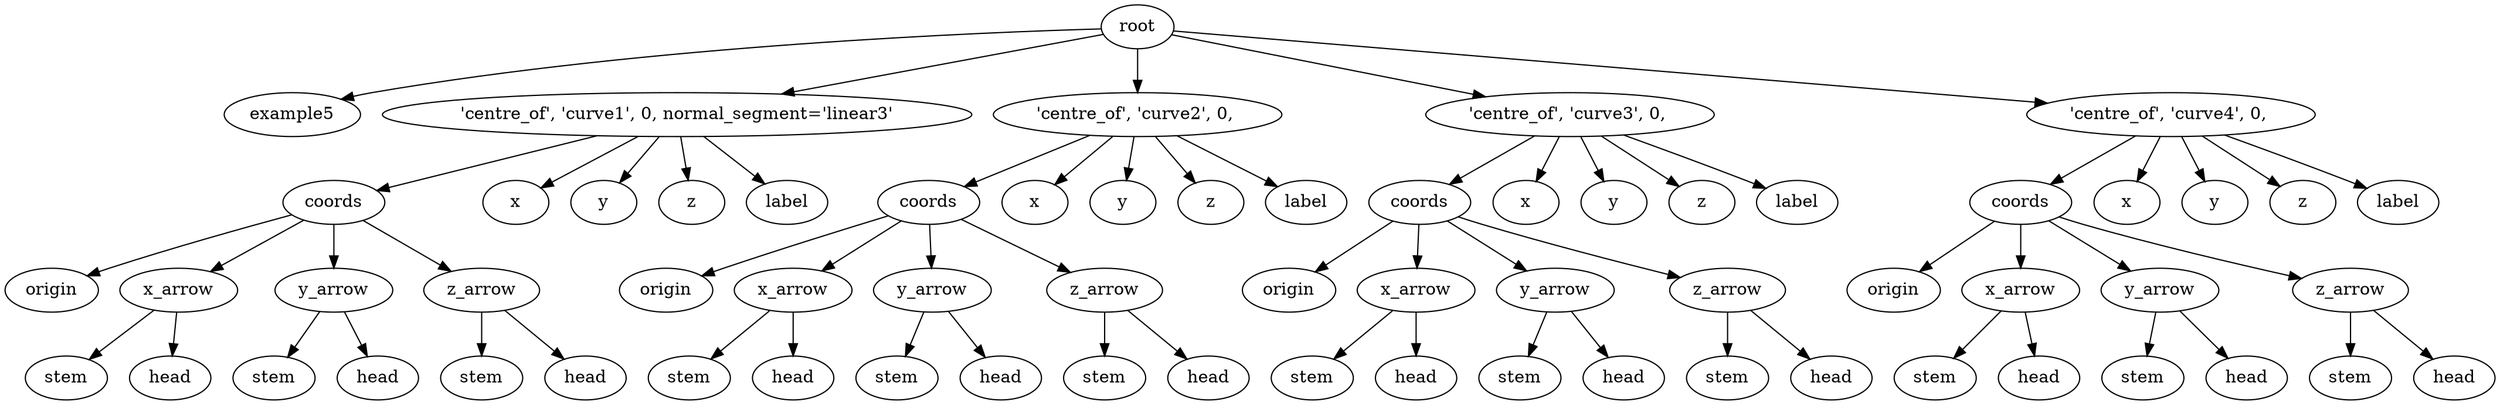 digraph example5 {
    root_633 [label="root"];
    example5_634 [label="example5"];
    635 [label="'centre_of',\ 'curve1',\ 0,\ normal_segment='linear3'"];
    coords_636 [label="coords"];
    origin_637 [label="origin"];
    x_arrow_638 [label="x_arrow"];
    stem_639 [label="stem"];
    head_640 [label="head"];
    y_arrow_641 [label="y_arrow"];
    stem_642 [label="stem"];
    head_643 [label="head"];
    z_arrow_644 [label="z_arrow"];
    stem_645 [label="stem"];
    head_646 [label="head"];
    x_647 [label="x"];
    y_648 [label="y"];
    z_649 [label="z"];
    label_650 [label="label"];
    651 [label="'centre_of',\ 'curve2',\ 0,\ "];
    coords_652 [label="coords"];
    origin_653 [label="origin"];
    x_arrow_654 [label="x_arrow"];
    stem_655 [label="stem"];
    head_656 [label="head"];
    y_arrow_657 [label="y_arrow"];
    stem_658 [label="stem"];
    head_659 [label="head"];
    z_arrow_660 [label="z_arrow"];
    stem_661 [label="stem"];
    head_662 [label="head"];
    x_663 [label="x"];
    y_664 [label="y"];
    z_665 [label="z"];
    label_666 [label="label"];
    667 [label="'centre_of',\ 'curve3',\ 0,\ "];
    coords_668 [label="coords"];
    origin_669 [label="origin"];
    x_arrow_670 [label="x_arrow"];
    stem_671 [label="stem"];
    head_672 [label="head"];
    y_arrow_673 [label="y_arrow"];
    stem_674 [label="stem"];
    head_675 [label="head"];
    z_arrow_676 [label="z_arrow"];
    stem_677 [label="stem"];
    head_678 [label="head"];
    x_679 [label="x"];
    y_680 [label="y"];
    z_681 [label="z"];
    label_682 [label="label"];
    683 [label="'centre_of',\ 'curve4',\ 0,\ "];
    coords_684 [label="coords"];
    origin_685 [label="origin"];
    x_arrow_686 [label="x_arrow"];
    stem_687 [label="stem"];
    head_688 [label="head"];
    y_arrow_689 [label="y_arrow"];
    stem_690 [label="stem"];
    head_691 [label="head"];
    z_arrow_692 [label="z_arrow"];
    stem_693 [label="stem"];
    head_694 [label="head"];
    x_695 [label="x"];
    y_696 [label="y"];
    z_697 [label="z"];
    label_698 [label="label"];
    root_633 -> example5_634;
    root_633 -> 635;
    635 -> coords_636;
    coords_636 -> origin_637;
    coords_636 -> x_arrow_638;
    x_arrow_638 -> stem_639;
    x_arrow_638 -> head_640;
    coords_636 -> y_arrow_641;
    y_arrow_641 -> stem_642;
    y_arrow_641 -> head_643;
    coords_636 -> z_arrow_644;
    z_arrow_644 -> stem_645;
    z_arrow_644 -> head_646;
    635 -> x_647;
    635 -> y_648;
    635 -> z_649;
    635 -> label_650;
    root_633 -> 651;
    651 -> coords_652;
    coords_652 -> origin_653;
    coords_652 -> x_arrow_654;
    x_arrow_654 -> stem_655;
    x_arrow_654 -> head_656;
    coords_652 -> y_arrow_657;
    y_arrow_657 -> stem_658;
    y_arrow_657 -> head_659;
    coords_652 -> z_arrow_660;
    z_arrow_660 -> stem_661;
    z_arrow_660 -> head_662;
    651 -> x_663;
    651 -> y_664;
    651 -> z_665;
    651 -> label_666;
    root_633 -> 667;
    667 -> coords_668;
    coords_668 -> origin_669;
    coords_668 -> x_arrow_670;
    x_arrow_670 -> stem_671;
    x_arrow_670 -> head_672;
    coords_668 -> y_arrow_673;
    y_arrow_673 -> stem_674;
    y_arrow_673 -> head_675;
    coords_668 -> z_arrow_676;
    z_arrow_676 -> stem_677;
    z_arrow_676 -> head_678;
    667 -> x_679;
    667 -> y_680;
    667 -> z_681;
    667 -> label_682;
    root_633 -> 683;
    683 -> coords_684;
    coords_684 -> origin_685;
    coords_684 -> x_arrow_686;
    x_arrow_686 -> stem_687;
    x_arrow_686 -> head_688;
    coords_684 -> y_arrow_689;
    y_arrow_689 -> stem_690;
    y_arrow_689 -> head_691;
    coords_684 -> z_arrow_692;
    z_arrow_692 -> stem_693;
    z_arrow_692 -> head_694;
    683 -> x_695;
    683 -> y_696;
    683 -> z_697;
    683 -> label_698;
}
